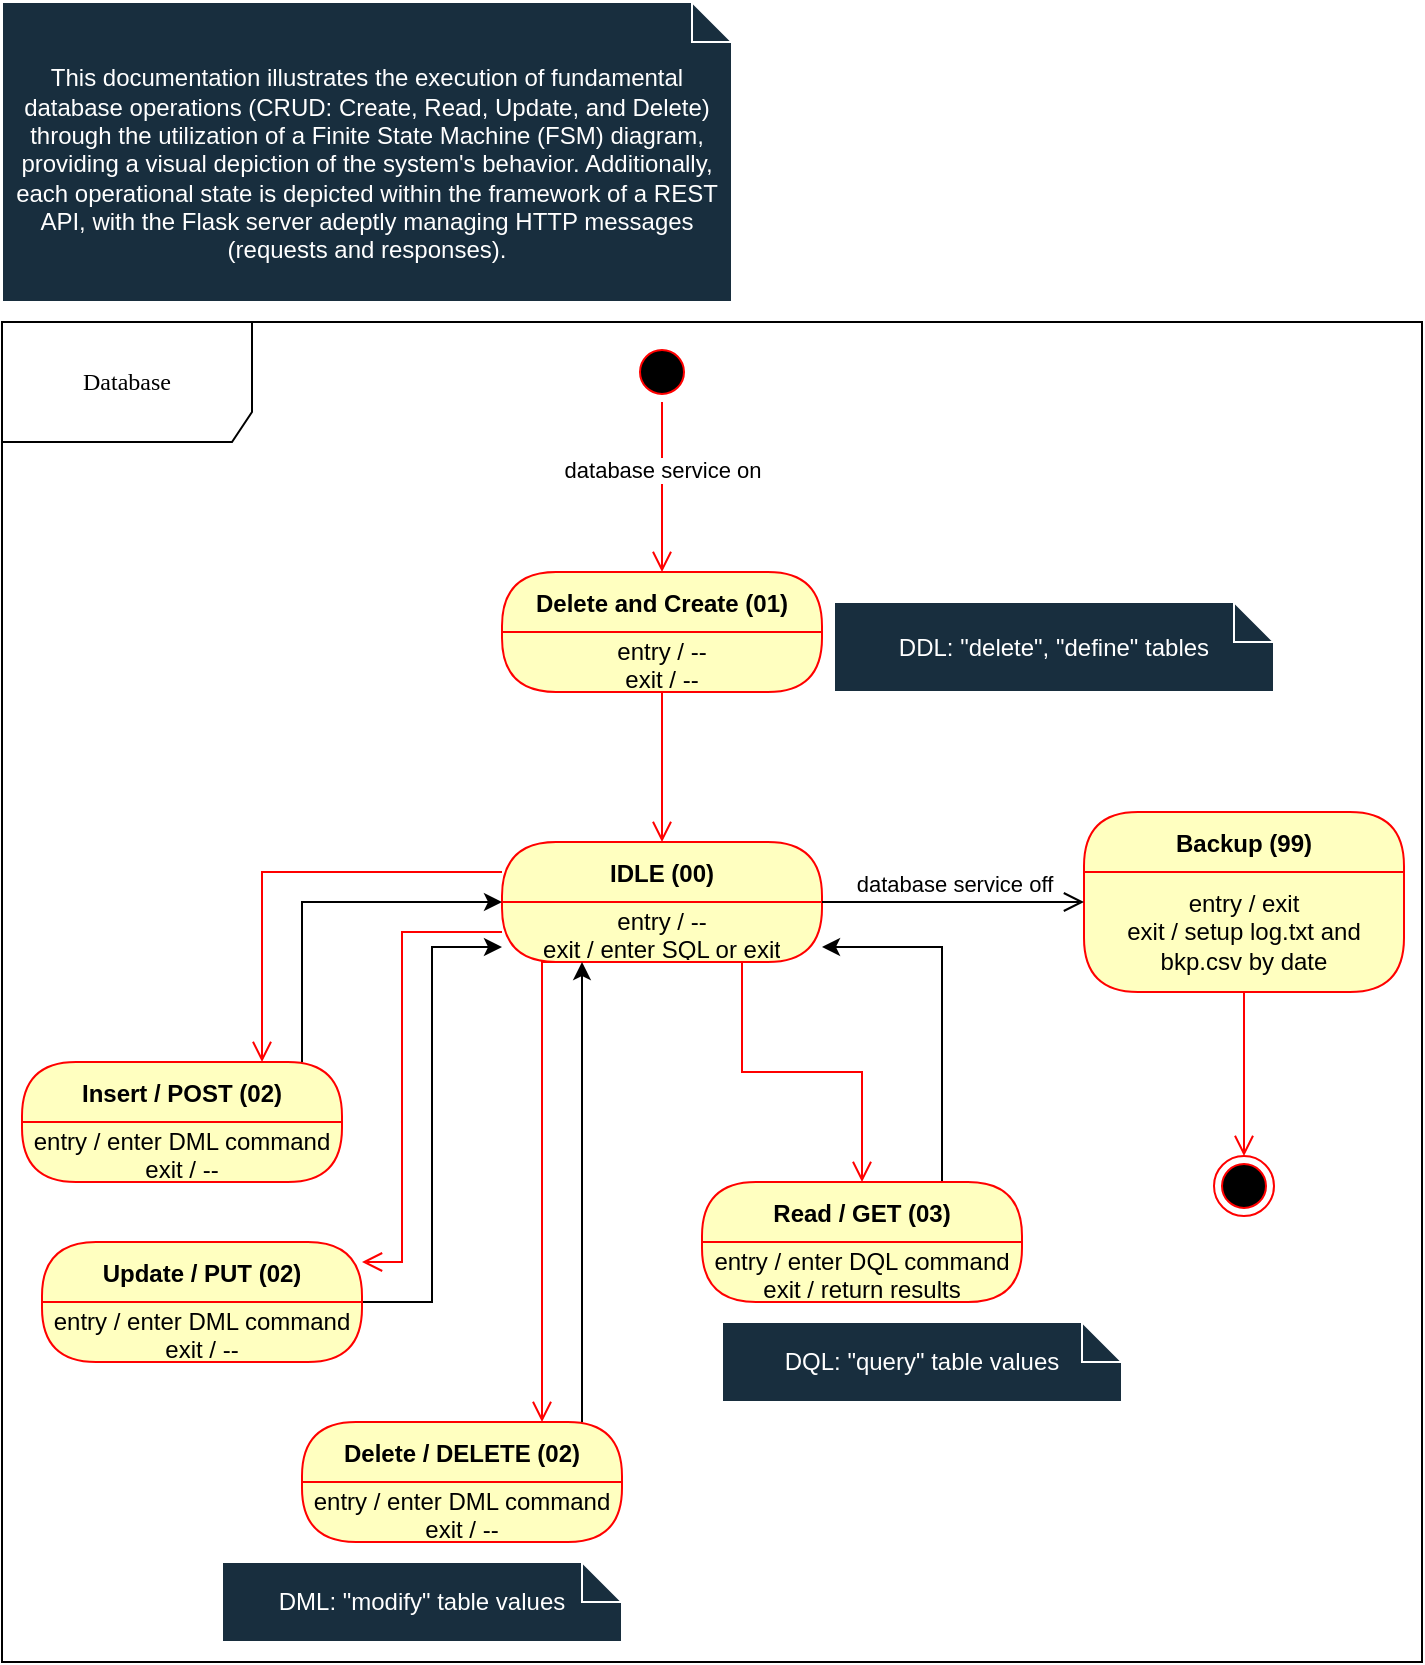 <mxfile version="21.2.8" type="device">
  <diagram name="Page-1" id="58cdce13-f638-feb5-8d6f-7d28b1aa9fa0">
    <mxGraphModel dx="780" dy="542" grid="1" gridSize="10" guides="1" tooltips="1" connect="1" arrows="1" fold="1" page="1" pageScale="1" pageWidth="1100" pageHeight="850" background="none" math="0" shadow="0">
      <root>
        <mxCell id="0" />
        <mxCell id="1" parent="0" />
        <mxCell id="2a3bc250acf0617d-8" value="Database" style="shape=umlFrame;whiteSpace=wrap;html=1;rounded=1;shadow=0;comic=0;labelBackgroundColor=none;strokeWidth=1;fontFamily=Verdana;fontSize=12;align=center;width=125;height=60;" parent="1" vertex="1">
          <mxGeometry x="10" y="170" width="710" height="670" as="geometry" />
        </mxCell>
        <mxCell id="WTYUdBuvm8yJHuAdQWrG-4" value="Delete and Create (01)" style="swimlane;fontStyle=1;align=center;verticalAlign=middle;childLayout=stackLayout;horizontal=1;startSize=30;horizontalStack=0;resizeParent=0;resizeLast=1;container=0;fontColor=#000000;collapsible=0;rounded=1;arcSize=30;strokeColor=#ff0000;fillColor=#ffffc0;swimlaneFillColor=#ffffc0;dropTarget=0;" parent="1" vertex="1">
          <mxGeometry x="260" y="295" width="160" height="60" as="geometry" />
        </mxCell>
        <mxCell id="WTYUdBuvm8yJHuAdQWrG-5" value="entry / --&lt;br&gt;exit / --" style="text;html=1;strokeColor=none;fillColor=none;align=center;verticalAlign=middle;spacingLeft=4;spacingRight=4;whiteSpace=wrap;overflow=hidden;rotatable=0;fontColor=#000000;" parent="WTYUdBuvm8yJHuAdQWrG-4" vertex="1">
          <mxGeometry y="30" width="160" height="30" as="geometry" />
        </mxCell>
        <mxCell id="WTYUdBuvm8yJHuAdQWrG-6" value="" style="edgeStyle=orthogonalEdgeStyle;html=1;verticalAlign=bottom;endArrow=open;endSize=8;strokeColor=#ff0000;rounded=0;entryX=0.5;entryY=0;entryDx=0;entryDy=0;" parent="1" source="WTYUdBuvm8yJHuAdQWrG-4" target="WTYUdBuvm8yJHuAdQWrG-7" edge="1">
          <mxGeometry relative="1" as="geometry">
            <mxPoint x="340" y="415" as="targetPoint" />
          </mxGeometry>
        </mxCell>
        <mxCell id="WTYUdBuvm8yJHuAdQWrG-7" value="IDLE (00)" style="swimlane;fontStyle=1;align=center;verticalAlign=middle;childLayout=stackLayout;horizontal=1;startSize=30;horizontalStack=0;resizeParent=0;resizeLast=1;container=0;fontColor=#000000;collapsible=0;rounded=1;arcSize=30;strokeColor=#ff0000;fillColor=#ffffc0;swimlaneFillColor=#ffffc0;dropTarget=0;" parent="1" vertex="1">
          <mxGeometry x="260" y="430" width="160" height="60" as="geometry" />
        </mxCell>
        <mxCell id="WTYUdBuvm8yJHuAdQWrG-8" value="entry / --&lt;br&gt;exit / enter SQL or exit" style="text;html=1;strokeColor=none;fillColor=none;align=center;verticalAlign=middle;spacingLeft=4;spacingRight=4;whiteSpace=wrap;overflow=hidden;rotatable=0;fontColor=#000000;" parent="WTYUdBuvm8yJHuAdQWrG-7" vertex="1">
          <mxGeometry y="30" width="160" height="30" as="geometry" />
        </mxCell>
        <mxCell id="WTYUdBuvm8yJHuAdQWrG-9" value="" style="edgeStyle=orthogonalEdgeStyle;html=1;verticalAlign=bottom;endArrow=open;endSize=8;strokeColor=#ff0000;rounded=0;exitX=0.25;exitY=1;exitDx=0;exitDy=0;entryX=0.75;entryY=0;entryDx=0;entryDy=0;" parent="1" source="WTYUdBuvm8yJHuAdQWrG-8" target="WTYUdBuvm8yJHuAdQWrG-10" edge="1">
          <mxGeometry relative="1" as="geometry">
            <mxPoint x="340" y="550" as="targetPoint" />
            <Array as="points">
              <mxPoint x="280" y="490" />
            </Array>
          </mxGeometry>
        </mxCell>
        <mxCell id="6UBQBexGUBbMEyNuTX_O-14" style="edgeStyle=orthogonalEdgeStyle;rounded=0;orthogonalLoop=1;jettySize=auto;html=1;entryX=0.25;entryY=1;entryDx=0;entryDy=0;" parent="1" source="WTYUdBuvm8yJHuAdQWrG-10" target="WTYUdBuvm8yJHuAdQWrG-8" edge="1">
          <mxGeometry relative="1" as="geometry">
            <Array as="points">
              <mxPoint x="300" y="630" />
              <mxPoint x="300" y="630" />
            </Array>
          </mxGeometry>
        </mxCell>
        <mxCell id="WTYUdBuvm8yJHuAdQWrG-10" value="Delete / DELETE (02)" style="swimlane;fontStyle=1;align=center;verticalAlign=middle;childLayout=stackLayout;horizontal=1;startSize=30;horizontalStack=0;resizeParent=0;resizeLast=1;container=0;fontColor=#000000;collapsible=0;rounded=1;arcSize=30;strokeColor=#ff0000;fillColor=#ffffc0;swimlaneFillColor=#ffffc0;dropTarget=0;" parent="1" vertex="1">
          <mxGeometry x="160" y="720" width="160" height="60" as="geometry" />
        </mxCell>
        <mxCell id="WTYUdBuvm8yJHuAdQWrG-11" value="entry / enter DML command&lt;br style=&quot;border-color: var(--border-color);&quot;&gt;exit / --" style="text;html=1;strokeColor=none;fillColor=none;align=center;verticalAlign=middle;spacingLeft=4;spacingRight=4;whiteSpace=wrap;overflow=hidden;rotatable=0;fontColor=#000000;" parent="WTYUdBuvm8yJHuAdQWrG-10" vertex="1">
          <mxGeometry y="30" width="160" height="30" as="geometry" />
        </mxCell>
        <mxCell id="WTYUdBuvm8yJHuAdQWrG-27" style="edgeStyle=orthogonalEdgeStyle;rounded=0;orthogonalLoop=1;jettySize=auto;html=1;exitX=0.75;exitY=0;exitDx=0;exitDy=0;entryX=1;entryY=0.75;entryDx=0;entryDy=0;" parent="1" source="WTYUdBuvm8yJHuAdQWrG-16" target="WTYUdBuvm8yJHuAdQWrG-8" edge="1">
          <mxGeometry relative="1" as="geometry" />
        </mxCell>
        <mxCell id="WTYUdBuvm8yJHuAdQWrG-16" value="Read / GET (03)" style="swimlane;fontStyle=1;align=center;verticalAlign=middle;childLayout=stackLayout;horizontal=1;startSize=30;horizontalStack=0;resizeParent=0;resizeLast=1;container=0;fontColor=#000000;collapsible=0;rounded=1;arcSize=30;strokeColor=#ff0000;fillColor=#ffffc0;swimlaneFillColor=#ffffc0;dropTarget=0;" parent="1" vertex="1">
          <mxGeometry x="360" y="600" width="160" height="60" as="geometry" />
        </mxCell>
        <mxCell id="WTYUdBuvm8yJHuAdQWrG-17" value="entry / enter DQL command&lt;br&gt;exit / return results" style="text;html=1;strokeColor=none;fillColor=none;align=center;verticalAlign=middle;spacingLeft=4;spacingRight=4;whiteSpace=wrap;overflow=hidden;rotatable=0;fontColor=#000000;" parent="WTYUdBuvm8yJHuAdQWrG-16" vertex="1">
          <mxGeometry y="30" width="160" height="30" as="geometry" />
        </mxCell>
        <mxCell id="WTYUdBuvm8yJHuAdQWrG-19" value="" style="ellipse;html=1;shape=startState;fillColor=#000000;strokeColor=#ff0000;" parent="1" vertex="1">
          <mxGeometry x="325" y="180" width="30" height="30" as="geometry" />
        </mxCell>
        <mxCell id="WTYUdBuvm8yJHuAdQWrG-20" value="database service on" style="edgeStyle=orthogonalEdgeStyle;html=1;verticalAlign=bottom;endArrow=open;endSize=8;strokeColor=#ff0000;rounded=0;entryX=0.5;entryY=0;entryDx=0;entryDy=0;" parent="1" source="WTYUdBuvm8yJHuAdQWrG-19" target="WTYUdBuvm8yJHuAdQWrG-4" edge="1">
          <mxGeometry relative="1" as="geometry">
            <mxPoint x="340" y="160" as="targetPoint" />
          </mxGeometry>
        </mxCell>
        <mxCell id="WTYUdBuvm8yJHuAdQWrG-25" value="" style="edgeStyle=orthogonalEdgeStyle;html=1;verticalAlign=bottom;endArrow=open;endSize=8;strokeColor=#ff0000;rounded=0;exitX=0.75;exitY=1;exitDx=0;exitDy=0;entryX=0.5;entryY=0;entryDx=0;entryDy=0;" parent="1" source="WTYUdBuvm8yJHuAdQWrG-8" target="WTYUdBuvm8yJHuAdQWrG-16" edge="1">
          <mxGeometry relative="1" as="geometry">
            <mxPoint x="350" y="560" as="targetPoint" />
            <mxPoint x="350" y="500" as="sourcePoint" />
          </mxGeometry>
        </mxCell>
        <mxCell id="WTYUdBuvm8yJHuAdQWrG-26" value="&lt;p class=&quot;MsoNormal&quot;&gt;&lt;/p&gt;This documentation illustrates the execution of fundamental database operations (CRUD: Create, Read, Update, and Delete) through the utilization of a Finite State Machine (FSM) diagram, providing a visual depiction of the system&#39;s behavior. Additionally, each operational state is depicted within the framework of a REST API, with the Flask server adeptly managing HTTP messages (requests and responses).&lt;span style=&quot;background-color: initial;&quot;&gt;&lt;br&gt;&lt;/span&gt;" style="shape=note;size=20;whiteSpace=wrap;html=1;labelBackgroundColor=none;fillColor=#182E3E;strokeColor=#FFFFFF;fontColor=#FFFFFF;" parent="1" vertex="1">
          <mxGeometry x="10" y="10" width="365" height="150" as="geometry" />
        </mxCell>
        <mxCell id="WTYUdBuvm8yJHuAdQWrG-35" value="DDL: &quot;delete&quot;, &quot;define&quot; tables" style="shape=note;size=20;whiteSpace=wrap;html=1;labelBackgroundColor=none;fillColor=#182E3E;strokeColor=#FFFFFF;fontColor=#FFFFFF;" parent="1" vertex="1">
          <mxGeometry x="426" y="310" width="220" height="45" as="geometry" />
        </mxCell>
        <mxCell id="WTYUdBuvm8yJHuAdQWrG-36" value="DML: &quot;modify&quot; table values" style="shape=note;size=20;whiteSpace=wrap;html=1;labelBackgroundColor=none;fillColor=#182E3E;strokeColor=#FFFFFF;fontColor=#FFFFFF;" parent="1" vertex="1">
          <mxGeometry x="120" y="790" width="200" height="40" as="geometry" />
        </mxCell>
        <mxCell id="WTYUdBuvm8yJHuAdQWrG-37" value="DQL: &quot;query&quot; table values" style="shape=note;size=20;whiteSpace=wrap;html=1;labelBackgroundColor=none;fillColor=#182E3E;strokeColor=#FFFFFF;fontColor=#FFFFFF;" parent="1" vertex="1">
          <mxGeometry x="370" y="670" width="200" height="40" as="geometry" />
        </mxCell>
        <mxCell id="aOWYYbfIgqSweCKdtac2-1" value="Backup (99)" style="swimlane;fontStyle=1;align=center;verticalAlign=middle;childLayout=stackLayout;horizontal=1;startSize=30;horizontalStack=0;resizeParent=0;resizeLast=1;container=0;fontColor=#000000;collapsible=0;rounded=1;arcSize=30;strokeColor=#ff0000;fillColor=#ffffc0;swimlaneFillColor=#ffffc0;dropTarget=0;" parent="1" vertex="1">
          <mxGeometry x="551" y="415" width="160" height="90" as="geometry" />
        </mxCell>
        <mxCell id="aOWYYbfIgqSweCKdtac2-2" value="entry / exit&lt;br style=&quot;border-color: var(--border-color);&quot;&gt;exit / setup log.txt and bkp.csv by date" style="text;html=1;strokeColor=none;fillColor=none;align=center;verticalAlign=middle;spacingLeft=4;spacingRight=4;whiteSpace=wrap;overflow=hidden;rotatable=0;fontColor=#000000;" parent="aOWYYbfIgqSweCKdtac2-1" vertex="1">
          <mxGeometry y="30" width="160" height="60" as="geometry" />
        </mxCell>
        <mxCell id="aOWYYbfIgqSweCKdtac2-3" value="" style="edgeStyle=orthogonalEdgeStyle;html=1;verticalAlign=bottom;endArrow=open;endSize=8;strokeColor=#ff0000;rounded=0;" parent="1" source="aOWYYbfIgqSweCKdtac2-1" target="aOWYYbfIgqSweCKdtac2-4" edge="1">
          <mxGeometry relative="1" as="geometry">
            <mxPoint x="730" y="575" as="targetPoint" />
          </mxGeometry>
        </mxCell>
        <mxCell id="aOWYYbfIgqSweCKdtac2-4" value="" style="ellipse;html=1;shape=endState;fillColor=#000000;strokeColor=#ff0000;rounded=1;shadow=0;comic=0;labelBackgroundColor=none;fontFamily=Verdana;fontSize=12;fontColor=#000000;align=center;" parent="1" vertex="1">
          <mxGeometry x="616" y="587" width="30" height="30" as="geometry" />
        </mxCell>
        <mxCell id="aOWYYbfIgqSweCKdtac2-5" value="database service off" style="edgeStyle=orthogonalEdgeStyle;html=1;verticalAlign=bottom;endArrow=open;endSize=8;strokeColor=#000000;rounded=0;" parent="1" source="WTYUdBuvm8yJHuAdQWrG-7" target="aOWYYbfIgqSweCKdtac2-1" edge="1">
          <mxGeometry relative="1" as="geometry">
            <mxPoint x="600" y="272" as="targetPoint" />
            <mxPoint x="600" y="187" as="sourcePoint" />
          </mxGeometry>
        </mxCell>
        <mxCell id="6UBQBexGUBbMEyNuTX_O-12" style="edgeStyle=orthogonalEdgeStyle;rounded=0;orthogonalLoop=1;jettySize=auto;html=1;entryX=0;entryY=0.75;entryDx=0;entryDy=0;" parent="1" source="6UBQBexGUBbMEyNuTX_O-4" target="WTYUdBuvm8yJHuAdQWrG-8" edge="1">
          <mxGeometry relative="1" as="geometry" />
        </mxCell>
        <mxCell id="6UBQBexGUBbMEyNuTX_O-4" value="Update / PUT (02)" style="swimlane;fontStyle=1;align=center;verticalAlign=middle;childLayout=stackLayout;horizontal=1;startSize=30;horizontalStack=0;resizeParent=0;resizeLast=1;container=0;fontColor=#000000;collapsible=0;rounded=1;arcSize=30;strokeColor=#ff0000;fillColor=#ffffc0;swimlaneFillColor=#ffffc0;dropTarget=0;" parent="1" vertex="1">
          <mxGeometry x="30" y="630" width="160" height="60" as="geometry" />
        </mxCell>
        <mxCell id="6UBQBexGUBbMEyNuTX_O-5" value="entry / enter DML command&lt;br style=&quot;border-color: var(--border-color);&quot;&gt;exit / --" style="text;html=1;strokeColor=none;fillColor=none;align=center;verticalAlign=middle;spacingLeft=4;spacingRight=4;whiteSpace=wrap;overflow=hidden;rotatable=0;fontColor=#000000;" parent="6UBQBexGUBbMEyNuTX_O-4" vertex="1">
          <mxGeometry y="30" width="160" height="30" as="geometry" />
        </mxCell>
        <mxCell id="6UBQBexGUBbMEyNuTX_O-13" style="edgeStyle=orthogonalEdgeStyle;rounded=0;orthogonalLoop=1;jettySize=auto;html=1;entryX=0;entryY=0.5;entryDx=0;entryDy=0;" parent="1" source="6UBQBexGUBbMEyNuTX_O-6" target="WTYUdBuvm8yJHuAdQWrG-7" edge="1">
          <mxGeometry relative="1" as="geometry">
            <Array as="points">
              <mxPoint x="160" y="460" />
            </Array>
          </mxGeometry>
        </mxCell>
        <mxCell id="6UBQBexGUBbMEyNuTX_O-6" value="Insert / POST (02)" style="swimlane;fontStyle=1;align=center;verticalAlign=middle;childLayout=stackLayout;horizontal=1;startSize=30;horizontalStack=0;resizeParent=0;resizeLast=1;container=0;fontColor=#000000;collapsible=0;rounded=1;arcSize=30;strokeColor=#ff0000;fillColor=#ffffc0;swimlaneFillColor=#ffffc0;dropTarget=0;" parent="1" vertex="1">
          <mxGeometry x="20" y="540" width="160" height="60" as="geometry" />
        </mxCell>
        <mxCell id="6UBQBexGUBbMEyNuTX_O-7" value="entry / enter DML command&lt;br style=&quot;border-color: var(--border-color);&quot;&gt;exit / --" style="text;html=1;strokeColor=none;fillColor=none;align=center;verticalAlign=middle;spacingLeft=4;spacingRight=4;whiteSpace=wrap;overflow=hidden;rotatable=0;fontColor=#000000;" parent="6UBQBexGUBbMEyNuTX_O-6" vertex="1">
          <mxGeometry y="30" width="160" height="30" as="geometry" />
        </mxCell>
        <mxCell id="6UBQBexGUBbMEyNuTX_O-9" value="" style="edgeStyle=orthogonalEdgeStyle;html=1;verticalAlign=bottom;endArrow=open;endSize=8;strokeColor=#ff0000;rounded=0;exitX=0;exitY=0.5;exitDx=0;exitDy=0;" parent="1" source="WTYUdBuvm8yJHuAdQWrG-8" target="6UBQBexGUBbMEyNuTX_O-4" edge="1">
          <mxGeometry relative="1" as="geometry">
            <mxPoint x="260" y="740" as="targetPoint" />
            <mxPoint x="320" y="510" as="sourcePoint" />
            <Array as="points">
              <mxPoint x="210" y="475" />
              <mxPoint x="210" y="640" />
            </Array>
          </mxGeometry>
        </mxCell>
        <mxCell id="6UBQBexGUBbMEyNuTX_O-10" value="" style="edgeStyle=orthogonalEdgeStyle;html=1;verticalAlign=bottom;endArrow=open;endSize=8;strokeColor=#ff0000;rounded=0;exitX=0;exitY=0.25;exitDx=0;exitDy=0;entryX=0.75;entryY=0;entryDx=0;entryDy=0;" parent="1" source="WTYUdBuvm8yJHuAdQWrG-7" target="6UBQBexGUBbMEyNuTX_O-6" edge="1">
          <mxGeometry relative="1" as="geometry">
            <mxPoint x="140" y="517" as="targetPoint" />
            <mxPoint x="210" y="332" as="sourcePoint" />
            <Array as="points">
              <mxPoint x="140" y="445" />
            </Array>
          </mxGeometry>
        </mxCell>
      </root>
    </mxGraphModel>
  </diagram>
</mxfile>

